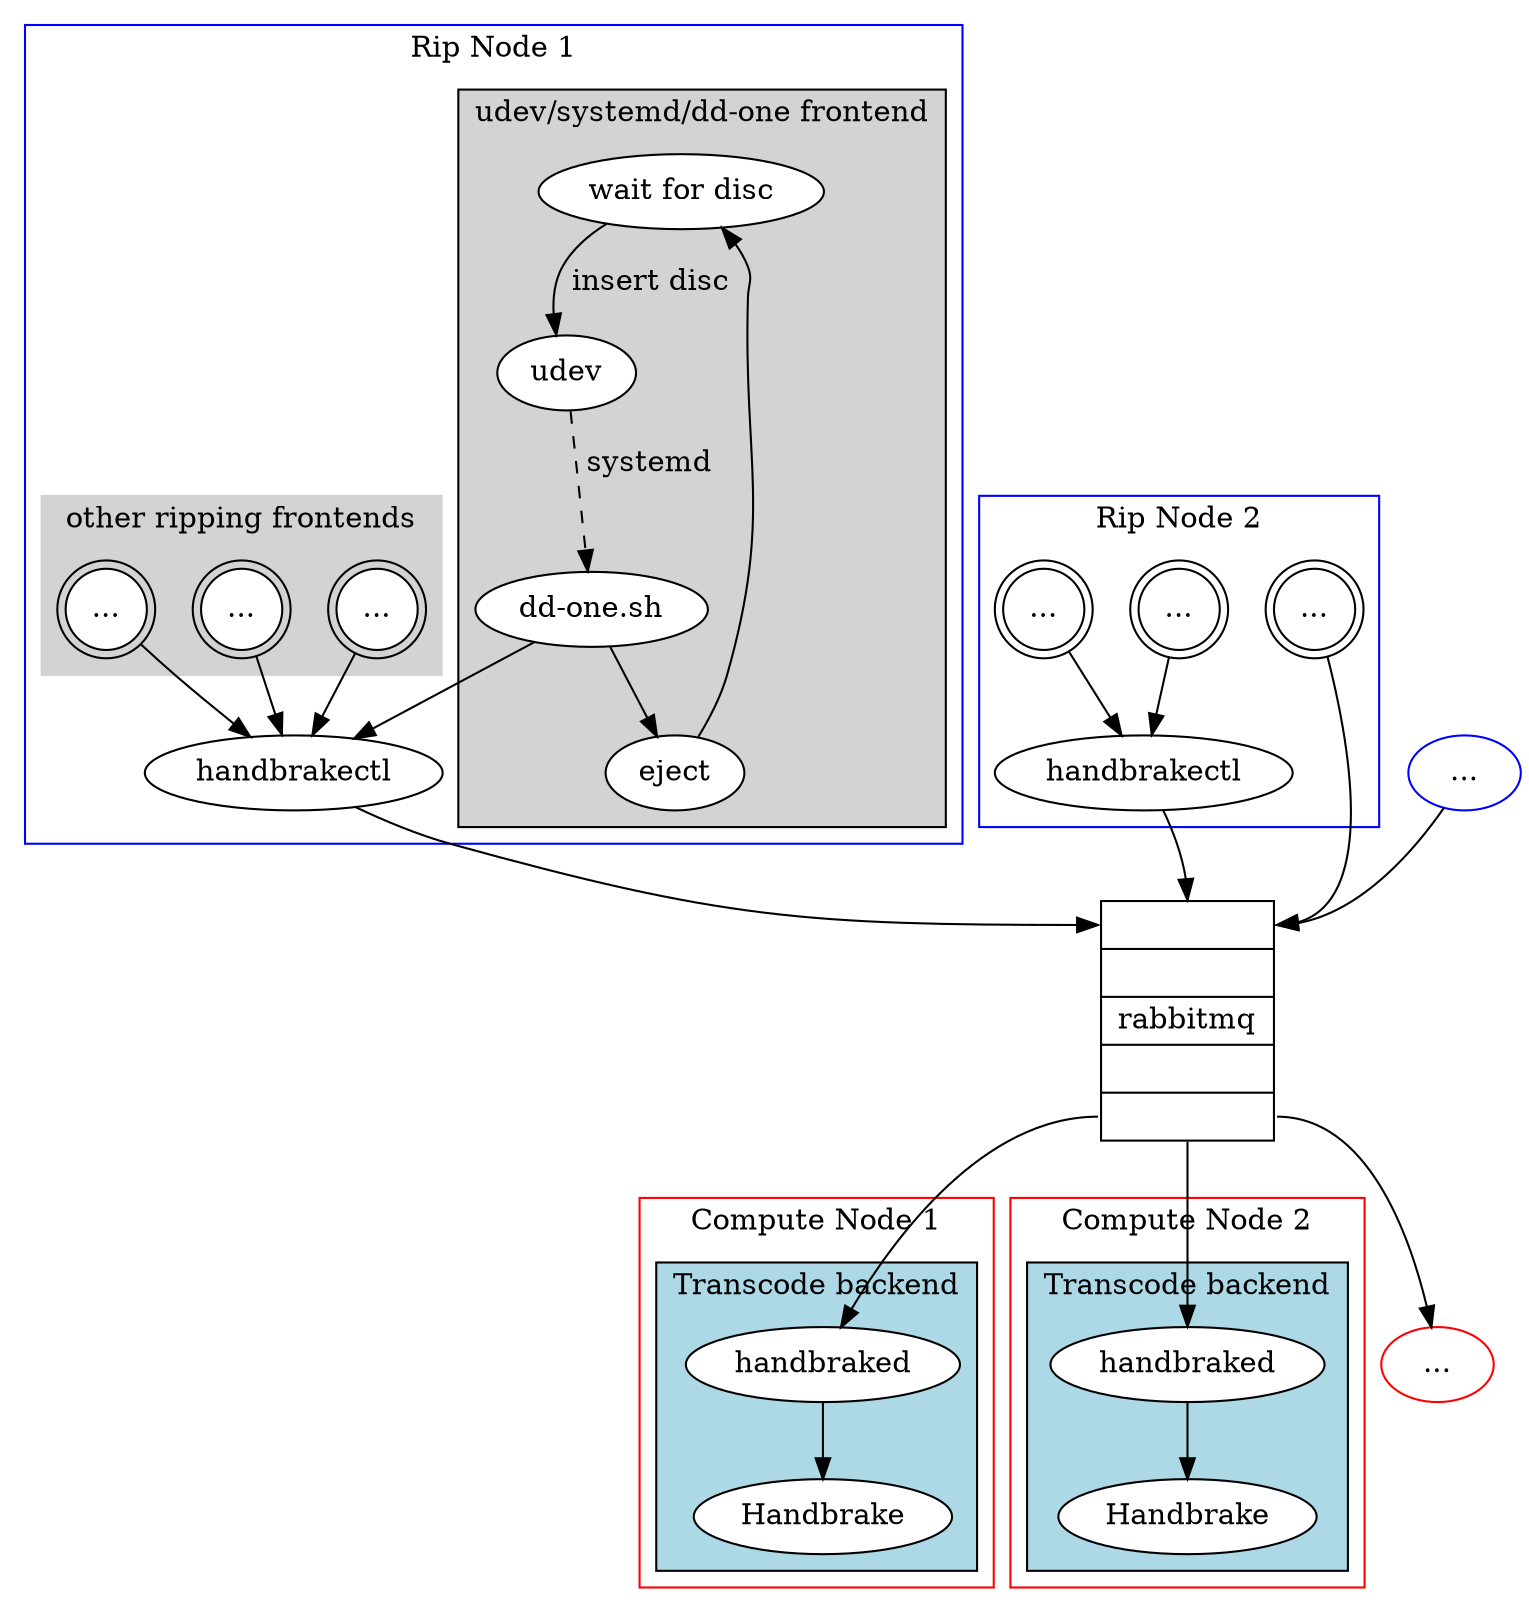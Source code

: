 digraph G {
    subgraph cluster_rip1 {
        label="Rip Node 1";
        color=blue;
        subgraph cluster_ddonefrontend {
            node [style=filled,fillcolor=white];
            style=filled;
            fillcolor=lightgrey;
            color=black;
            label="udev/systemd/dd-one frontend";
            "wait for disc" -> udev [label=" insert disc  "];
            udev -> "dd-one.sh" [label=" systemd",style=dashed];
            "dd-one.sh" -> eject;
            eject -> "wait for disc";
        }

        subgraph cluster_otherfrontends {
            node [style=filled,fillcolor=white];
            style=filled;
            color=lightgrey;
            label="other ripping frontends"
            dotdotdot1 [shape=doublecircle,label="..."];
            dotdotdot2 [shape=doublecircle,label="..."];
            dotdotdot3 [shape=doublecircle,label="..."];
        }

        dotdotdot1 -> handbrakectl;
        dotdotdot2 -> handbrakectl;
        dotdotdot3 -> handbrakectl;
        "dd-one.sh" -> handbrakectl;
    }

    subgraph cluster_rip2 {
        label="Rip Node 2";
        color=blue;
        rip2dotdotdot1 [shape=doublecircle,label="..."];
        rip2dotdotdot2 [shape=doublecircle,label="..."];
        rip2dotdotdot3 [shape=doublecircle,label="..."];

        rip2dotdotdot1 -> handbrakectl2;
        rip2dotdotdot2 -> handbrakectl2;
        handbrakectl2 [label="handbrakectl"];
    }

    subgraph cluster_compute1 {
        label="Compute Node 1"
        color=red;
        subgraph cluster_transcodebackend1 {
            label="Transcode backend"
            style=filled;
            color=black;
            fillcolor=lightblue;
            node [style=filled,fillcolor=white];
            handbraked1 -> Handbrake1;
            handbraked1 [label="handbraked"];
            Handbrake1 [label="Handbrake"];
        }
    }

    subgraph cluster_compute2 {
        label="Compute Node 2"
        color=red;
        subgraph cluster_transcodebackend2 {
            label="Transcode backend"
            style=filled;
            color=black;
            fillcolor=lightblue;
            node [style=filled,fillcolor=white];
            handbraked2 -> Handbrake2;
            handbraked2 [label="handbraked"];
            Handbrake2 [label="Handbrake"];
        }
    }

    "rabbitmq" [
              shape = "record";
              label = "{ <f0> | <f1> | <f2> rabbitmq | <f3> | <f4> }";
              ];
    
    handbrakectl -> "rabbitmq":f0;
    handbrakectl2 -> "rabbitmq":f0;
    rip2dotdotdot3 -> "rabbitmq":f0;
    copydotdotdot -> "rabbitmq":f0;
    copydotdotdot [label="...",color=blue]

    "rabbitmq":f4 -> handbraked1;
    "rabbitmq":f4 -> handbraked2;
    "rabbitmq":f4 -> computedotdotdot;
    computedotdotdot [label="...",color=red];
}
